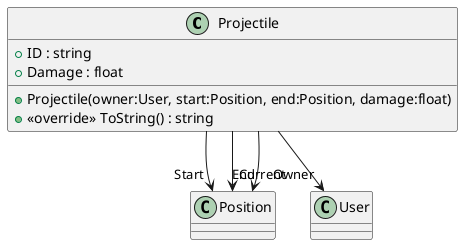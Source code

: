 @startuml
class Projectile {
    + ID : string
    + Damage : float
    + Projectile(owner:User, start:Position, end:Position, damage:float)
    + <<override>> ToString() : string
}
Projectile --> "Start" Position
Projectile --> "Current" Position
Projectile --> "End" Position
Projectile --> "Owner" User
@enduml
